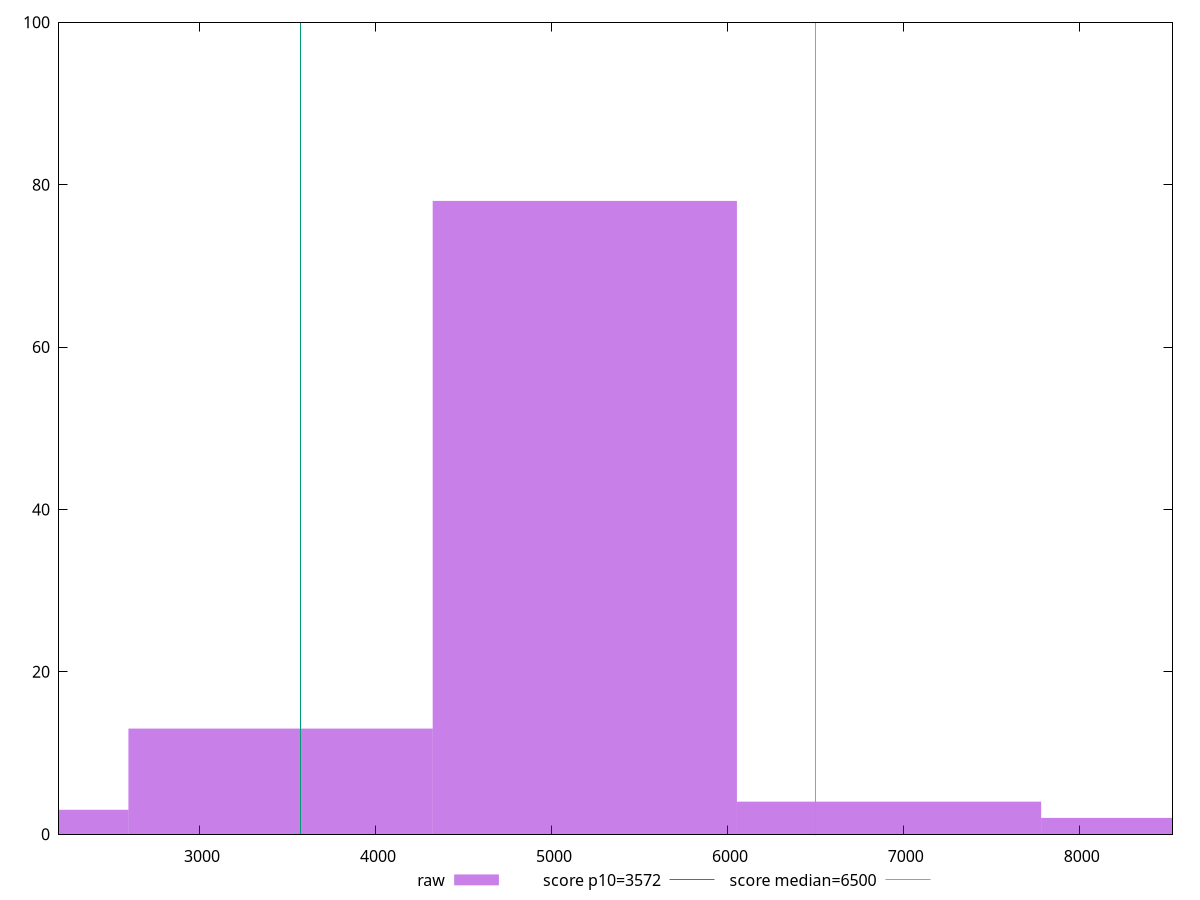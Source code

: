 reset

$raw <<EOF
5186.828678389017 78
3457.885785592678 13
6915.771571185356 4
8644.714463981694 2
1728.942892796339 3
EOF

set key outside below
set boxwidth 1728.942892796339
set xrange [2198.8225:8526.55]
set yrange [0:100]
set trange [0:100]
set style fill transparent solid 0.5 noborder

set parametric
set terminal svg size 640, 490 enhanced background rgb 'white'
set output "reprap/first-cpu-idle/samples/pages+cached+noexternal/raw/histogram.svg"

plot $raw title "raw" with boxes, \
     3572,t title "score p10=3572", \
     6500,t title "score median=6500"

reset
